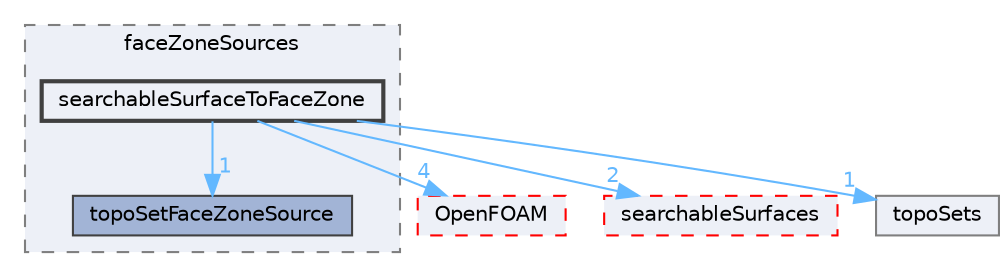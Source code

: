 digraph "src/meshTools/topoSet/faceZoneSources/searchableSurfaceToFaceZone"
{
 // LATEX_PDF_SIZE
  bgcolor="transparent";
  edge [fontname=Helvetica,fontsize=10,labelfontname=Helvetica,labelfontsize=10];
  node [fontname=Helvetica,fontsize=10,shape=box,height=0.2,width=0.4];
  compound=true
  subgraph clusterdir_8236830b69fc4f90aed9bd92c1772d77 {
    graph [ bgcolor="#edf0f7", pencolor="grey50", label="faceZoneSources", fontname=Helvetica,fontsize=10 style="filled,dashed", URL="dir_8236830b69fc4f90aed9bd92c1772d77.html",tooltip=""]
  dir_fd3717b4db6df24587d509fb12ff7d32 [label="topoSetFaceZoneSource", fillcolor="#a2b4d6", color="grey25", style="filled", URL="dir_fd3717b4db6df24587d509fb12ff7d32.html",tooltip=""];
  dir_551ae74cce7a1d20362ca010b2cee46a [label="searchableSurfaceToFaceZone", fillcolor="#edf0f7", color="grey25", style="filled,bold", URL="dir_551ae74cce7a1d20362ca010b2cee46a.html",tooltip=""];
  }
  dir_c5473ff19b20e6ec4dfe5c310b3778a8 [label="OpenFOAM", fillcolor="#edf0f7", color="red", style="filled,dashed", URL="dir_c5473ff19b20e6ec4dfe5c310b3778a8.html",tooltip=""];
  dir_fdba7555f757b9c8126275cbaccc3a14 [label="searchableSurfaces", fillcolor="#edf0f7", color="red", style="filled,dashed", URL="dir_fdba7555f757b9c8126275cbaccc3a14.html",tooltip=""];
  dir_cf85cbbd7fd849cf972e2760b9b27a5d [label="topoSets", fillcolor="#edf0f7", color="grey50", style="filled", URL="dir_cf85cbbd7fd849cf972e2760b9b27a5d.html",tooltip=""];
  dir_551ae74cce7a1d20362ca010b2cee46a->dir_c5473ff19b20e6ec4dfe5c310b3778a8 [headlabel="4", labeldistance=1.5 headhref="dir_003466_002695.html" href="dir_003466_002695.html" color="steelblue1" fontcolor="steelblue1"];
  dir_551ae74cce7a1d20362ca010b2cee46a->dir_cf85cbbd7fd849cf972e2760b9b27a5d [headlabel="1", labeldistance=1.5 headhref="dir_003466_004081.html" href="dir_003466_004081.html" color="steelblue1" fontcolor="steelblue1"];
  dir_551ae74cce7a1d20362ca010b2cee46a->dir_fd3717b4db6df24587d509fb12ff7d32 [headlabel="1", labeldistance=1.5 headhref="dir_003466_004078.html" href="dir_003466_004078.html" color="steelblue1" fontcolor="steelblue1"];
  dir_551ae74cce7a1d20362ca010b2cee46a->dir_fdba7555f757b9c8126275cbaccc3a14 [headlabel="2", labeldistance=1.5 headhref="dir_003466_003461.html" href="dir_003466_003461.html" color="steelblue1" fontcolor="steelblue1"];
}
